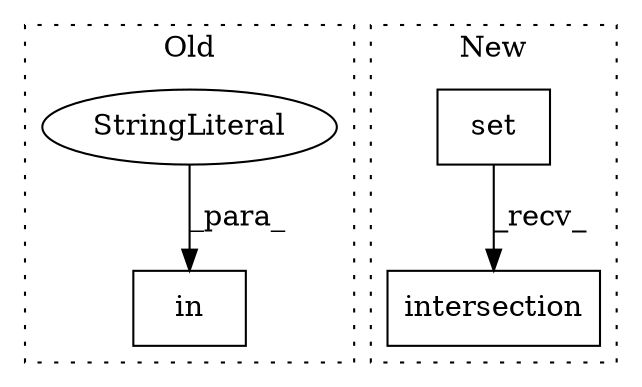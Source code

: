 digraph G {
subgraph cluster0 {
1 [label="in" a="105" s="6845" l="14" shape="box"];
4 [label="StringLiteral" a="45" s="6845" l="4" shape="ellipse"];
label = "Old";
style="dotted";
}
subgraph cluster1 {
2 [label="intersection" a="32" s="6872,6891" l="13,1" shape="box"];
3 [label="set" a="32" s="6842,6870" l="4,1" shape="box"];
label = "New";
style="dotted";
}
3 -> 2 [label="_recv_"];
4 -> 1 [label="_para_"];
}